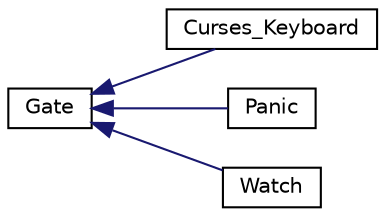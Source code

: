 digraph G
{
  bgcolor="transparent";
  edge [fontname="Helvetica",fontsize="10",labelfontname="Helvetica",labelfontsize="10"];
  node [fontname="Helvetica",fontsize="10",shape=record];
  rankdir="LR";
  Node1 [label="Gate",height=0.2,width=0.4,color="black",URL="$classGate.html",tooltip="Interrupt handling base class."];
  Node1 -> Node2 [dir="back",color="midnightblue",fontsize="10",style="solid",fontname="Helvetica"];
  Node2 [label="Curses_Keyboard",height=0.2,width=0.4,color="black",URL="$classCurses__Keyboard.html",tooltip="Keyboard driver with interrupt support"];
  Node1 -> Node3 [dir="back",color="midnightblue",fontsize="10",style="solid",fontname="Helvetica"];
  Node3 [label="Panic",height=0.2,width=0.4,color="black",URL="$classPanic.html",tooltip="Default interrupt handler."];
  Node1 -> Node4 [dir="back",color="midnightblue",fontsize="10",style="solid",fontname="Helvetica"];
  Node4 [label="Watch",height=0.2,width=0.4,color="black",URL="$classWatch.html",tooltip="Handler for periodic timer interrupts."];
}
